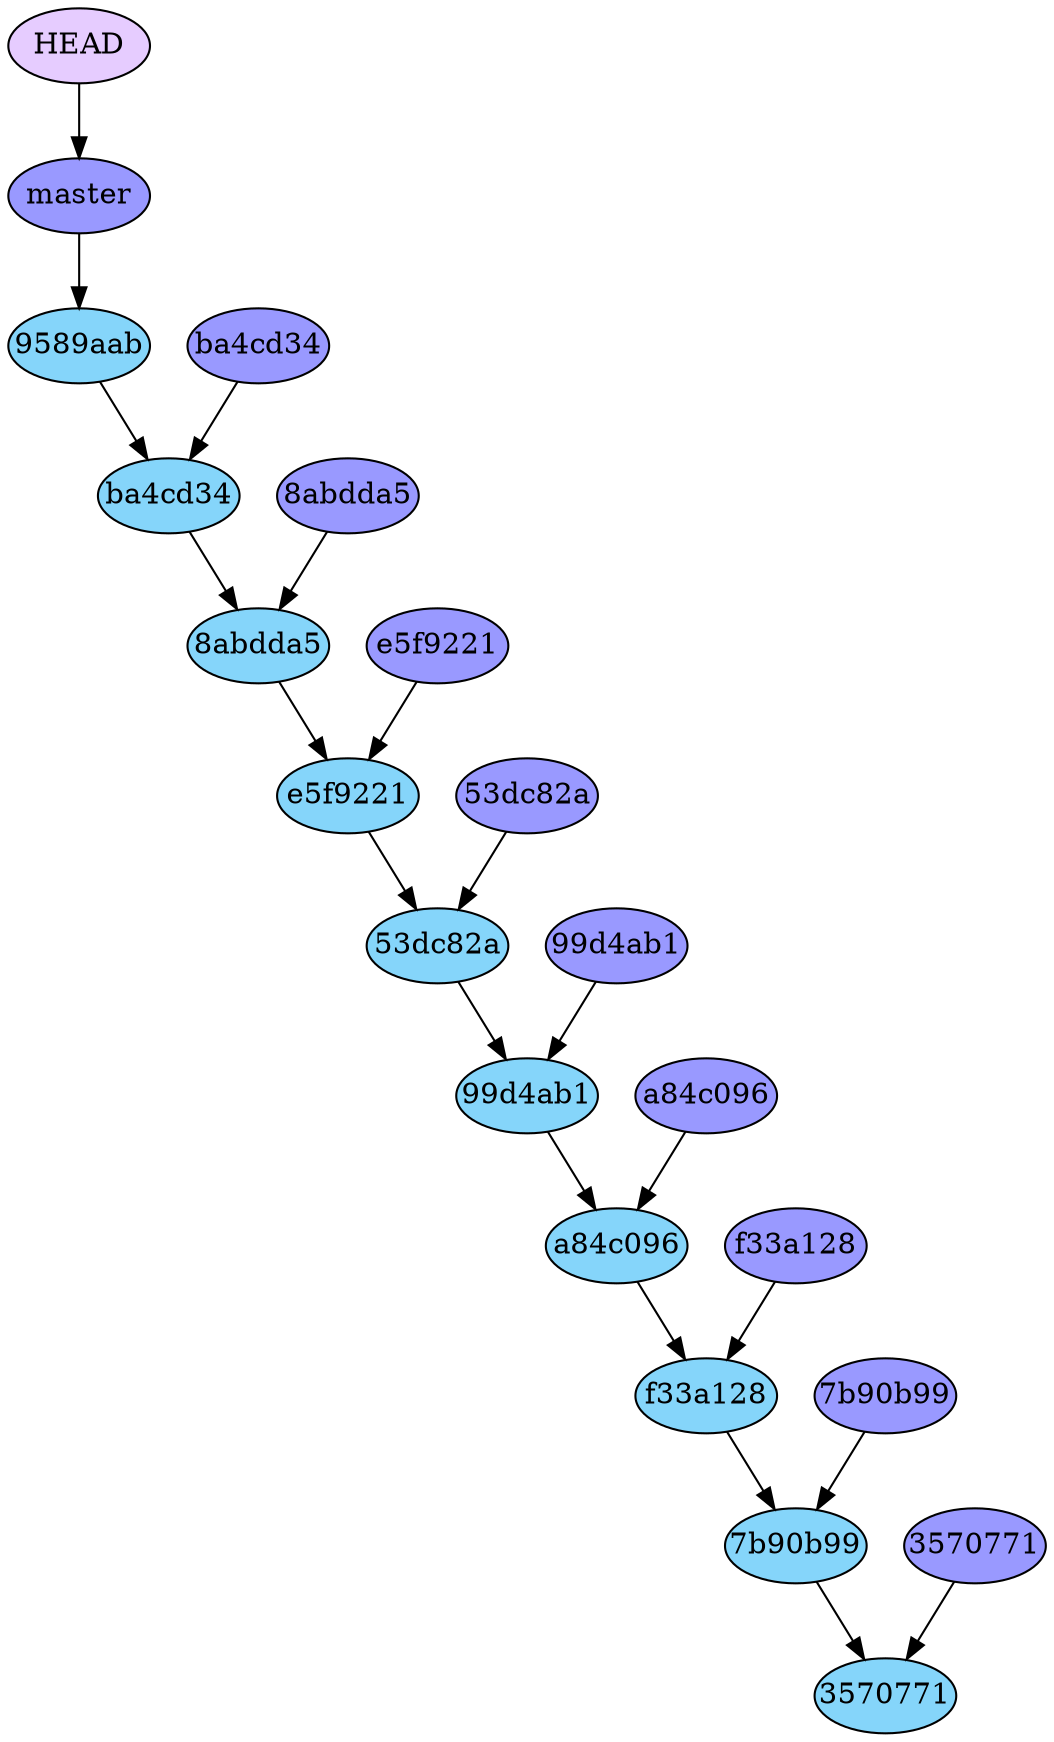 digraph auto {
	graph [bgcolor=transparent]
	node [fixedsize=true style=filled width=0.95]
	"3570771e9e32859ab454601e2dbb04b8fd9db502" [label=3570771 fillcolor="#85d5fa"]
	"53dc82aec062ce5b97faf2aaa19537e13f704dd4" [label="53dc82a" fillcolor="#85d5fa"]
	"53dc82aec062ce5b97faf2aaa19537e13f704dd4" -> "99d4ab1a1ef57fe7d8d5a009ef43012db21b80ea"
	"7b90b99da18d6972bf292677c753c8bc5ae14204" [label="7b90b99" fillcolor="#85d5fa"]
	"7b90b99da18d6972bf292677c753c8bc5ae14204" -> "3570771e9e32859ab454601e2dbb04b8fd9db502"
	"8abdda5c0301164dd241c1b742ff2da4ddf37268" [label="8abdda5" fillcolor="#85d5fa"]
	"8abdda5c0301164dd241c1b742ff2da4ddf37268" -> e5f922123c9bede9b76feeaffe93b8c7fc2708cb
	"9589aabbf1924d11c2e2a13eb9b5239de61df8e8" [label="9589aab" fillcolor="#85d5fa"]
	"9589aabbf1924d11c2e2a13eb9b5239de61df8e8" -> ba4cd348dd10581973a1225013074387074f7c15
	"99d4ab1a1ef57fe7d8d5a009ef43012db21b80ea" [label="99d4ab1" fillcolor="#85d5fa"]
	"99d4ab1a1ef57fe7d8d5a009ef43012db21b80ea" -> a84c0963809f1f2d85d8e8cd9821ce445135fd6d
	a84c0963809f1f2d85d8e8cd9821ce445135fd6d [label=a84c096 fillcolor="#85d5fa"]
	a84c0963809f1f2d85d8e8cd9821ce445135fd6d -> f33a128f8605723a397841979725809992d70e05
	ba4cd348dd10581973a1225013074387074f7c15 [label=ba4cd34 fillcolor="#85d5fa"]
	ba4cd348dd10581973a1225013074387074f7c15 -> "8abdda5c0301164dd241c1b742ff2da4ddf37268"
	e5f922123c9bede9b76feeaffe93b8c7fc2708cb [label=e5f9221 fillcolor="#85d5fa"]
	e5f922123c9bede9b76feeaffe93b8c7fc2708cb -> "53dc82aec062ce5b97faf2aaa19537e13f704dd4"
	f33a128f8605723a397841979725809992d70e05 [label=f33a128 fillcolor="#85d5fa"]
	f33a128f8605723a397841979725809992d70e05 -> "7b90b99da18d6972bf292677c753c8bc5ae14204"
	3570771 [label=3570771 fillcolor="#9999ff"]
	3570771 -> "3570771e9e32859ab454601e2dbb04b8fd9db502"
	"53dc82a" [label="53dc82a" fillcolor="#9999ff"]
	"53dc82a" -> "53dc82aec062ce5b97faf2aaa19537e13f704dd4"
	"7b90b99" [label="7b90b99" fillcolor="#9999ff"]
	"7b90b99" -> "7b90b99da18d6972bf292677c753c8bc5ae14204"
	"8abdda5" [label="8abdda5" fillcolor="#9999ff"]
	"8abdda5" -> "8abdda5c0301164dd241c1b742ff2da4ddf37268"
	"99d4ab1" [label="99d4ab1" fillcolor="#9999ff"]
	"99d4ab1" -> "99d4ab1a1ef57fe7d8d5a009ef43012db21b80ea"
	a84c096 [label=a84c096 fillcolor="#9999ff"]
	a84c096 -> a84c0963809f1f2d85d8e8cd9821ce445135fd6d
	ba4cd34 [label=ba4cd34 fillcolor="#9999ff"]
	ba4cd34 -> ba4cd348dd10581973a1225013074387074f7c15
	e5f9221 [label=e5f9221 fillcolor="#9999ff"]
	e5f9221 -> e5f922123c9bede9b76feeaffe93b8c7fc2708cb
	f33a128 [label=f33a128 fillcolor="#9999ff"]
	f33a128 -> f33a128f8605723a397841979725809992d70e05
	master [label=master fillcolor="#9999ff"]
	master -> "9589aabbf1924d11c2e2a13eb9b5239de61df8e8"
	HEAD [label=HEAD fillcolor="#e6ccff"]
	HEAD -> master
}
